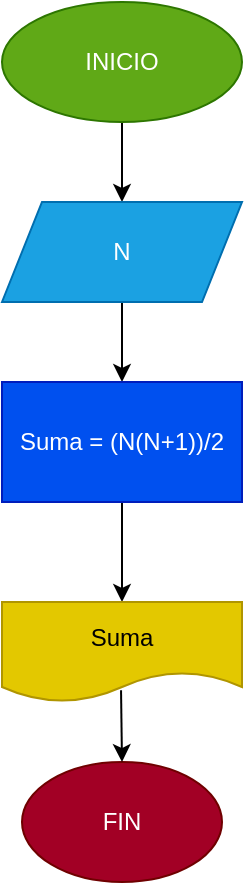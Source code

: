 <mxfile>
    <diagram id="NzgDBcXotp1dMKEKwUIs" name="Página-1">
        <mxGraphModel dx="714" dy="503" grid="1" gridSize="10" guides="1" tooltips="1" connect="1" arrows="1" fold="1" page="1" pageScale="1" pageWidth="827" pageHeight="1169" math="0" shadow="0">
            <root>
                <mxCell id="0"/>
                <mxCell id="1" parent="0"/>
                <mxCell id="5" value="" style="edgeStyle=none;html=1;" parent="1" source="2" target="4" edge="1">
                    <mxGeometry relative="1" as="geometry"/>
                </mxCell>
                <mxCell id="2" value="INICIO" style="ellipse;whiteSpace=wrap;html=1;fillColor=#60a917;fontColor=#ffffff;strokeColor=#2D7600;" parent="1" vertex="1">
                    <mxGeometry x="110" width="120" height="60" as="geometry"/>
                </mxCell>
                <mxCell id="7" value="" style="edgeStyle=none;html=1;" parent="1" source="4" target="6" edge="1">
                    <mxGeometry relative="1" as="geometry"/>
                </mxCell>
                <mxCell id="4" value="N" style="shape=parallelogram;perimeter=parallelogramPerimeter;whiteSpace=wrap;html=1;fixedSize=1;fillColor=#1ba1e2;fontColor=#ffffff;strokeColor=#006EAF;" parent="1" vertex="1">
                    <mxGeometry x="110" y="100" width="120" height="50" as="geometry"/>
                </mxCell>
                <mxCell id="9" value="" style="edgeStyle=none;html=1;" parent="1" source="6" target="8" edge="1">
                    <mxGeometry relative="1" as="geometry"/>
                </mxCell>
                <mxCell id="6" value="Suma = (N(N+1))/2" style="whiteSpace=wrap;html=1;fillColor=#0050ef;fontColor=#ffffff;strokeColor=#001DBC;" parent="1" vertex="1">
                    <mxGeometry x="110" y="190" width="120" height="60" as="geometry"/>
                </mxCell>
                <mxCell id="8" value="Suma" style="shape=document;whiteSpace=wrap;html=1;boundedLbl=1;fillColor=#e3c800;fontColor=#000000;strokeColor=#B09500;" parent="1" vertex="1">
                    <mxGeometry x="110" y="300" width="120" height="50" as="geometry"/>
                </mxCell>
                <mxCell id="10" value="FIN" style="ellipse;whiteSpace=wrap;html=1;fillColor=#a20025;fontColor=#ffffff;strokeColor=#6F0000;" parent="1" vertex="1">
                    <mxGeometry x="120" y="380" width="100" height="60" as="geometry"/>
                </mxCell>
                <mxCell id="13" value="" style="edgeStyle=none;html=1;exitX=0.496;exitY=0.883;exitDx=0;exitDy=0;exitPerimeter=0;entryX=0.5;entryY=0;entryDx=0;entryDy=0;" parent="1" source="8" target="10" edge="1">
                    <mxGeometry relative="1" as="geometry">
                        <mxPoint x="169.81" y="380" as="sourcePoint"/>
                        <mxPoint x="169.81" y="425" as="targetPoint"/>
                    </mxGeometry>
                </mxCell>
            </root>
        </mxGraphModel>
    </diagram>
</mxfile>